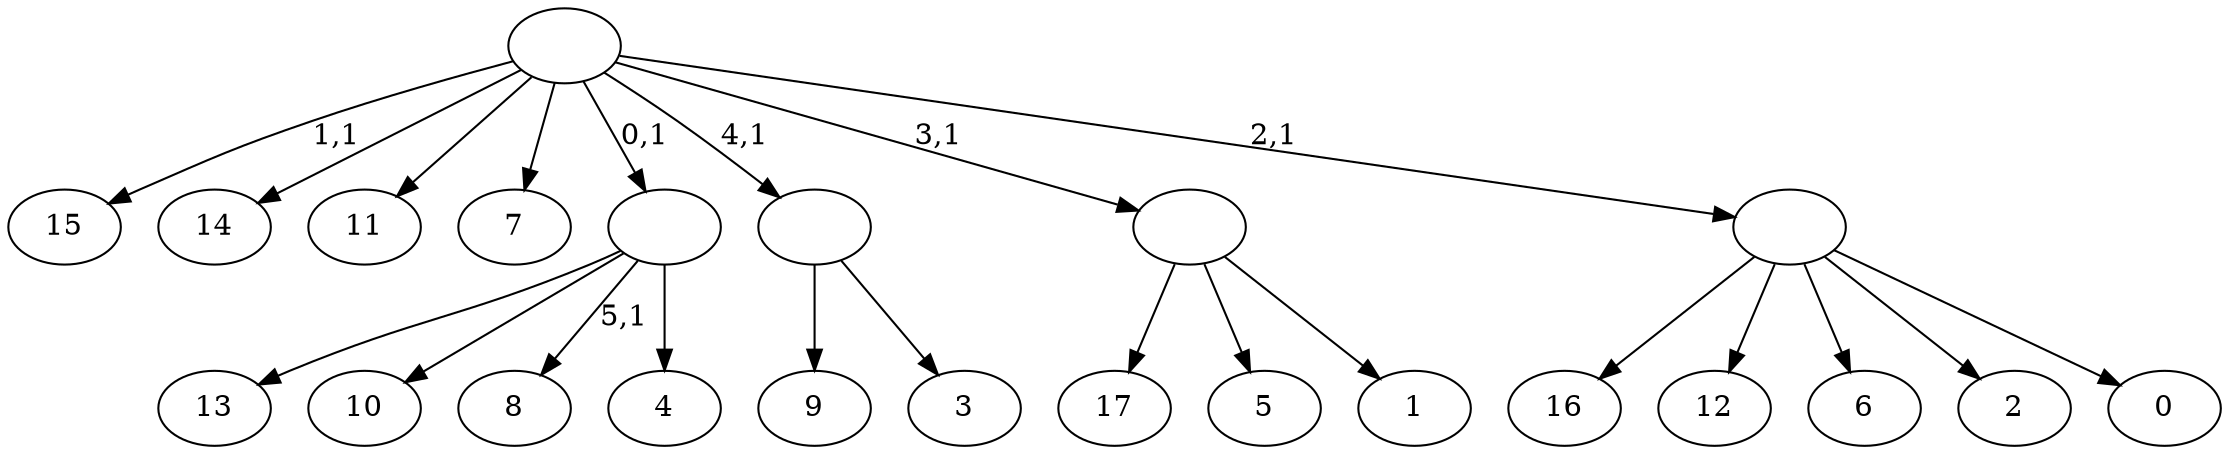 digraph T {
	24 [label="17"]
	23 [label="16"]
	22 [label="15"]
	20 [label="14"]
	19 [label="13"]
	18 [label="12"]
	17 [label="11"]
	16 [label="10"]
	15 [label="9"]
	14 [label="8"]
	12 [label="7"]
	11 [label="6"]
	10 [label="5"]
	9 [label="4"]
	8 [label=""]
	7 [label="3"]
	6 [label=""]
	5 [label="2"]
	4 [label="1"]
	3 [label=""]
	2 [label="0"]
	1 [label=""]
	0 [label=""]
	8 -> 14 [label="5,1"]
	8 -> 19 [label=""]
	8 -> 16 [label=""]
	8 -> 9 [label=""]
	6 -> 15 [label=""]
	6 -> 7 [label=""]
	3 -> 24 [label=""]
	3 -> 10 [label=""]
	3 -> 4 [label=""]
	1 -> 23 [label=""]
	1 -> 18 [label=""]
	1 -> 11 [label=""]
	1 -> 5 [label=""]
	1 -> 2 [label=""]
	0 -> 22 [label="1,1"]
	0 -> 20 [label=""]
	0 -> 17 [label=""]
	0 -> 12 [label=""]
	0 -> 8 [label="0,1"]
	0 -> 6 [label="4,1"]
	0 -> 3 [label="3,1"]
	0 -> 1 [label="2,1"]
}
